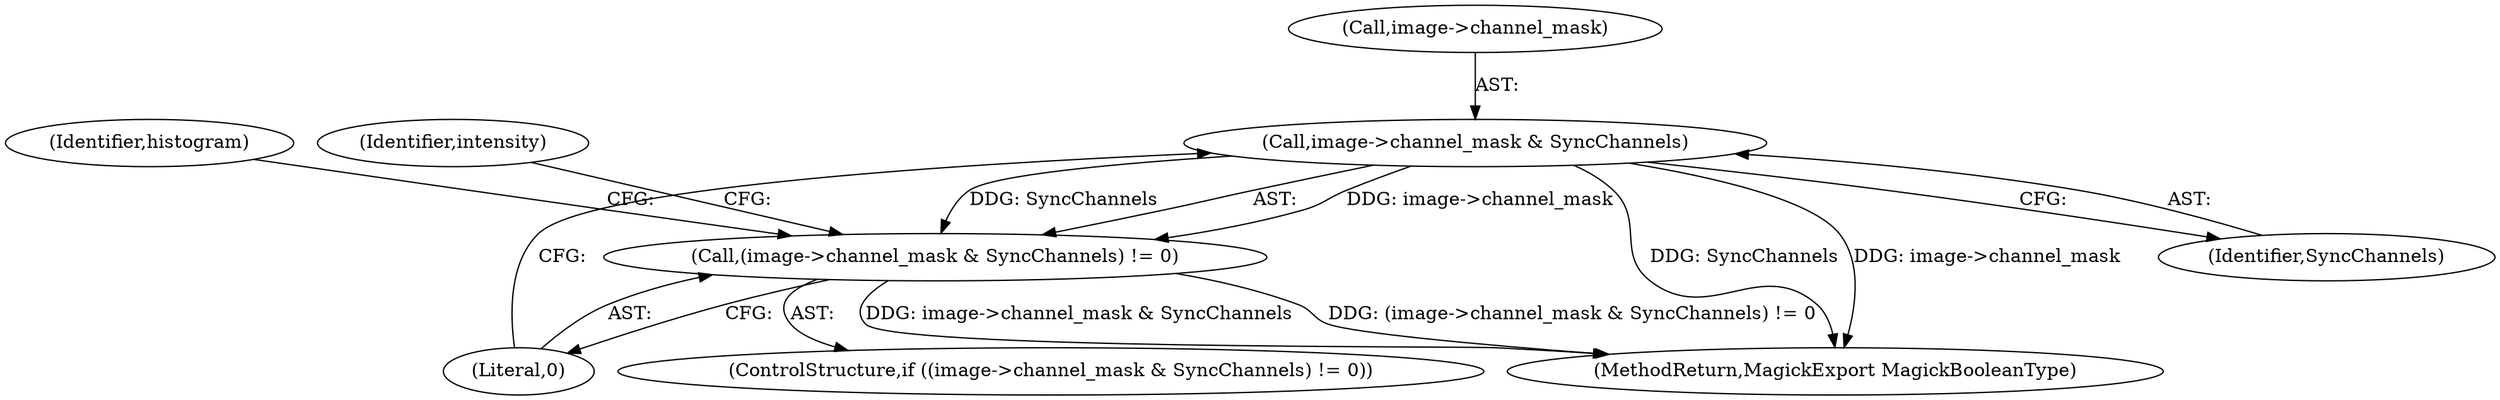 digraph "0_ImageMagick_1cc6f0ccc92c20c7cab6c4a7335daf29c91f0d8e_0@pointer" {
"1000366" [label="(Call,image->channel_mask & SyncChannels)"];
"1000365" [label="(Call,(image->channel_mask & SyncChannels) != 0)"];
"1000379" [label="(Identifier,histogram)"];
"1000373" [label="(Identifier,intensity)"];
"1000968" [label="(MethodReturn,MagickExport MagickBooleanType)"];
"1000367" [label="(Call,image->channel_mask)"];
"1000366" [label="(Call,image->channel_mask & SyncChannels)"];
"1000365" [label="(Call,(image->channel_mask & SyncChannels) != 0)"];
"1000371" [label="(Literal,0)"];
"1000370" [label="(Identifier,SyncChannels)"];
"1000364" [label="(ControlStructure,if ((image->channel_mask & SyncChannels) != 0))"];
"1000366" -> "1000365"  [label="AST: "];
"1000366" -> "1000370"  [label="CFG: "];
"1000367" -> "1000366"  [label="AST: "];
"1000370" -> "1000366"  [label="AST: "];
"1000371" -> "1000366"  [label="CFG: "];
"1000366" -> "1000968"  [label="DDG: SyncChannels"];
"1000366" -> "1000968"  [label="DDG: image->channel_mask"];
"1000366" -> "1000365"  [label="DDG: image->channel_mask"];
"1000366" -> "1000365"  [label="DDG: SyncChannels"];
"1000365" -> "1000364"  [label="AST: "];
"1000365" -> "1000371"  [label="CFG: "];
"1000371" -> "1000365"  [label="AST: "];
"1000373" -> "1000365"  [label="CFG: "];
"1000379" -> "1000365"  [label="CFG: "];
"1000365" -> "1000968"  [label="DDG: (image->channel_mask & SyncChannels) != 0"];
"1000365" -> "1000968"  [label="DDG: image->channel_mask & SyncChannels"];
}
